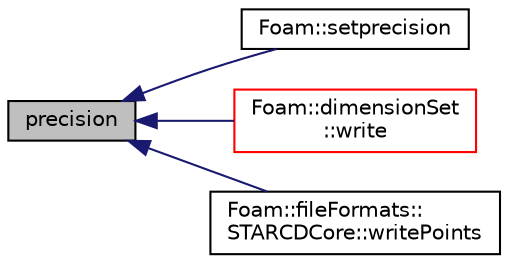 digraph "precision"
{
  bgcolor="transparent";
  edge [fontname="Helvetica",fontsize="10",labelfontname="Helvetica",labelfontsize="10"];
  node [fontname="Helvetica",fontsize="10",shape=record];
  rankdir="LR";
  Node1 [label="precision",height=0.2,width=0.4,color="black", fillcolor="grey75", style="filled", fontcolor="black"];
  Node1 -> Node2 [dir="back",color="midnightblue",fontsize="10",style="solid",fontname="Helvetica"];
  Node2 [label="Foam::setprecision",height=0.2,width=0.4,color="black",URL="$a10725.html#a125cffb982ee1be91d14bed4502d3bb5"];
  Node1 -> Node3 [dir="back",color="midnightblue",fontsize="10",style="solid",fontname="Helvetica"];
  Node3 [label="Foam::dimensionSet\l::write",height=0.2,width=0.4,color="red",URL="$a00535.html#ab6ebe7cc711ec80d90631044ec3950bf",tooltip="Write using provided units. "];
  Node1 -> Node4 [dir="back",color="midnightblue",fontsize="10",style="solid",fontname="Helvetica"];
  Node4 [label="Foam::fileFormats::\lSTARCDCore::writePoints",height=0.2,width=0.4,color="black",URL="$a02428.html#a76648eaaa2ceae4c3ea8a27689464bca",tooltip="Write header and points to (.vrt) file. "];
}
